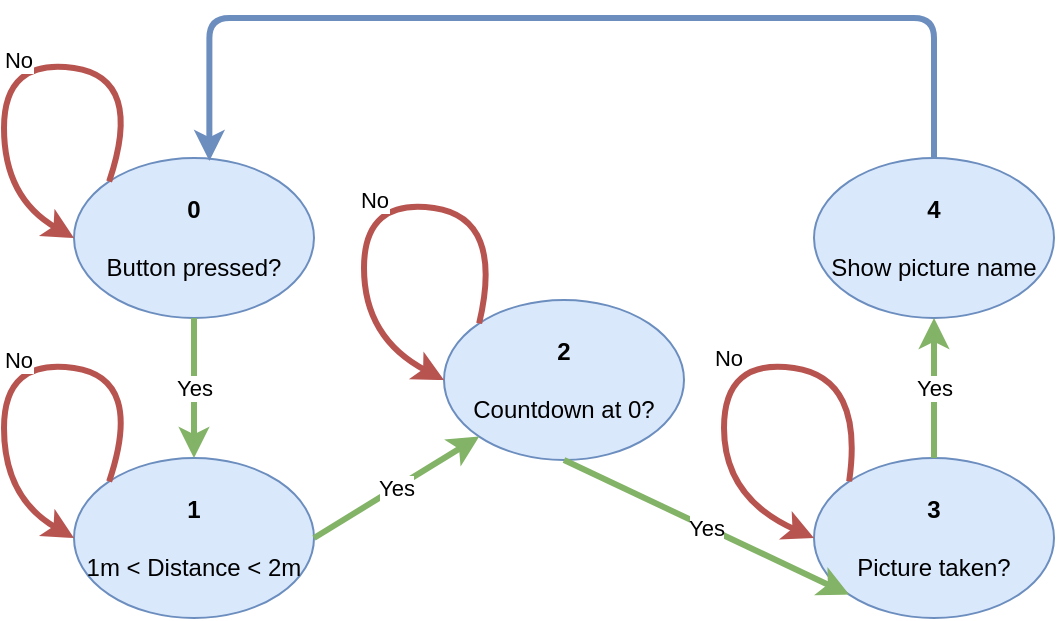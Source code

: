 <mxfile version="13.1.0" type="device"><diagram id="gn35o5M9OFJ-l6Q-aFdi" name="Page-1"><mxGraphModel dx="836" dy="481" grid="1" gridSize="10" guides="1" tooltips="1" connect="1" arrows="1" fold="1" page="1" pageScale="1" pageWidth="827" pageHeight="1169" math="0" shadow="0"><root><mxCell id="0"/><mxCell id="1" parent="0"/><mxCell id="ffYOqBmQ9qhFSx4gt5DQ-1" value="&lt;b&gt;0&lt;/b&gt;&lt;br&gt;&lt;br&gt;Button pressed?" style="ellipse;whiteSpace=wrap;html=1;fillColor=#dae8fc;strokeColor=#6c8ebf;" vertex="1" parent="1"><mxGeometry x="75" y="170" width="120" height="80" as="geometry"/></mxCell><mxCell id="ffYOqBmQ9qhFSx4gt5DQ-10" value="No" style="curved=1;endArrow=classic;html=1;exitX=0;exitY=0;exitDx=0;exitDy=0;entryX=0;entryY=0.5;entryDx=0;entryDy=0;fillColor=#f8cecc;strokeColor=#b85450;strokeWidth=3;" edge="1" parent="1" source="ffYOqBmQ9qhFSx4gt5DQ-1" target="ffYOqBmQ9qhFSx4gt5DQ-1"><mxGeometry width="50" height="50" relative="1" as="geometry"><mxPoint x="40" y="170" as="sourcePoint"/><mxPoint x="90" y="182" as="targetPoint"/><Array as="points"><mxPoint x="110" y="130"/><mxPoint x="40" y="120"/><mxPoint x="40" y="190"/></Array></mxGeometry></mxCell><mxCell id="ffYOqBmQ9qhFSx4gt5DQ-11" value="&lt;b&gt;1&lt;/b&gt;&lt;br&gt;&lt;br&gt;1m &amp;lt; Distance &amp;lt; 2m" style="ellipse;whiteSpace=wrap;html=1;fillColor=#dae8fc;strokeColor=#6c8ebf;" vertex="1" parent="1"><mxGeometry x="75" y="320" width="120" height="80" as="geometry"/></mxCell><mxCell id="ffYOqBmQ9qhFSx4gt5DQ-12" value="Yes" style="endArrow=classic;html=1;exitX=0.5;exitY=1;exitDx=0;exitDy=0;strokeWidth=3;fillColor=#d5e8d4;strokeColor=#82b366;" edge="1" parent="1" source="ffYOqBmQ9qhFSx4gt5DQ-1" target="ffYOqBmQ9qhFSx4gt5DQ-11"><mxGeometry width="50" height="50" relative="1" as="geometry"><mxPoint x="400" y="270" as="sourcePoint"/><mxPoint x="450" y="220" as="targetPoint"/></mxGeometry></mxCell><mxCell id="ffYOqBmQ9qhFSx4gt5DQ-13" value="No" style="curved=1;endArrow=classic;html=1;exitX=0;exitY=0;exitDx=0;exitDy=0;entryX=0;entryY=0.5;entryDx=0;entryDy=0;fillColor=#f8cecc;strokeColor=#b85450;strokeWidth=3;" edge="1" parent="1"><mxGeometry width="50" height="50" relative="1" as="geometry"><mxPoint x="92.574" y="331.716" as="sourcePoint"/><mxPoint x="75" y="360" as="targetPoint"/><Array as="points"><mxPoint x="110" y="280"/><mxPoint x="40" y="270"/><mxPoint x="40" y="340"/></Array></mxGeometry></mxCell><mxCell id="ffYOqBmQ9qhFSx4gt5DQ-19" value="&lt;b&gt;2&lt;/b&gt;&lt;br&gt;&lt;br&gt;Countdown at 0?" style="ellipse;whiteSpace=wrap;html=1;fillColor=#dae8fc;strokeColor=#6c8ebf;" vertex="1" parent="1"><mxGeometry x="260" y="241" width="120" height="80" as="geometry"/></mxCell><mxCell id="ffYOqBmQ9qhFSx4gt5DQ-20" value="No" style="curved=1;endArrow=classic;html=1;exitX=0;exitY=0;exitDx=0;exitDy=0;entryX=0;entryY=0.5;entryDx=0;entryDy=0;fillColor=#f8cecc;strokeColor=#b85450;strokeWidth=3;" edge="1" parent="1" source="ffYOqBmQ9qhFSx4gt5DQ-19" target="ffYOqBmQ9qhFSx4gt5DQ-19"><mxGeometry width="50" height="50" relative="1" as="geometry"><mxPoint x="272.574" y="251.716" as="sourcePoint"/><mxPoint x="255" y="280" as="targetPoint"/><Array as="points"><mxPoint x="290" y="200"/><mxPoint x="220" y="190"/><mxPoint x="220" y="260"/></Array></mxGeometry></mxCell><mxCell id="ffYOqBmQ9qhFSx4gt5DQ-21" value="Yes" style="endArrow=classic;html=1;exitX=1;exitY=0.5;exitDx=0;exitDy=0;entryX=0;entryY=1;entryDx=0;entryDy=0;fillColor=#d5e8d4;strokeColor=#82b366;strokeWidth=3;" edge="1" parent="1" source="ffYOqBmQ9qhFSx4gt5DQ-11" target="ffYOqBmQ9qhFSx4gt5DQ-19"><mxGeometry width="50" height="50" relative="1" as="geometry"><mxPoint x="400" y="310" as="sourcePoint"/><mxPoint x="450" y="260" as="targetPoint"/></mxGeometry></mxCell><mxCell id="ffYOqBmQ9qhFSx4gt5DQ-22" value="&lt;b&gt;3&lt;/b&gt;&lt;br&gt;&lt;br&gt;Picture taken?" style="ellipse;whiteSpace=wrap;html=1;fillColor=#dae8fc;strokeColor=#6c8ebf;" vertex="1" parent="1"><mxGeometry x="445" y="320" width="120" height="80" as="geometry"/></mxCell><mxCell id="ffYOqBmQ9qhFSx4gt5DQ-26" value="No" style="curved=1;endArrow=classic;html=1;entryX=0;entryY=0.5;entryDx=0;entryDy=0;exitX=0;exitY=0;exitDx=0;exitDy=0;fillColor=#f8cecc;strokeColor=#b85450;strokeWidth=3;" edge="1" parent="1" source="ffYOqBmQ9qhFSx4gt5DQ-22" target="ffYOqBmQ9qhFSx4gt5DQ-22"><mxGeometry width="50" height="50" relative="1" as="geometry"><mxPoint x="458" y="333" as="sourcePoint"/><mxPoint x="420" y="361" as="targetPoint"/><Array as="points"><mxPoint x="470" y="280"/><mxPoint x="400" y="270"/><mxPoint x="400" y="340"/></Array></mxGeometry></mxCell><mxCell id="ffYOqBmQ9qhFSx4gt5DQ-30" value="Yes" style="endArrow=classic;html=1;exitX=0.5;exitY=1;exitDx=0;exitDy=0;entryX=0;entryY=1;entryDx=0;entryDy=0;strokeWidth=3;fillColor=#d5e8d4;strokeColor=#82b366;" edge="1" parent="1" source="ffYOqBmQ9qhFSx4gt5DQ-19" target="ffYOqBmQ9qhFSx4gt5DQ-22"><mxGeometry width="50" height="50" relative="1" as="geometry"><mxPoint x="205" y="370" as="sourcePoint"/><mxPoint x="287.574" y="319.284" as="targetPoint"/></mxGeometry></mxCell><mxCell id="ffYOqBmQ9qhFSx4gt5DQ-31" value="&lt;b&gt;4&lt;/b&gt;&lt;br&gt;&lt;br&gt;Show picture name" style="ellipse;whiteSpace=wrap;html=1;fillColor=#dae8fc;strokeColor=#6c8ebf;" vertex="1" parent="1"><mxGeometry x="445" y="170" width="120" height="80" as="geometry"/></mxCell><mxCell id="ffYOqBmQ9qhFSx4gt5DQ-32" value="Yes" style="endArrow=classic;html=1;exitX=0.5;exitY=0;exitDx=0;exitDy=0;fillColor=#d5e8d4;strokeColor=#82b366;strokeWidth=3;" edge="1" parent="1" source="ffYOqBmQ9qhFSx4gt5DQ-22" target="ffYOqBmQ9qhFSx4gt5DQ-31"><mxGeometry width="50" height="50" relative="1" as="geometry"><mxPoint x="330" y="331" as="sourcePoint"/><mxPoint x="472.574" y="398.284" as="targetPoint"/></mxGeometry></mxCell><mxCell id="ffYOqBmQ9qhFSx4gt5DQ-36" value="" style="edgeStyle=segmentEdgeStyle;endArrow=classic;html=1;entryX=0.564;entryY=0.018;entryDx=0;entryDy=0;entryPerimeter=0;exitX=0.5;exitY=0;exitDx=0;exitDy=0;fillColor=#dae8fc;strokeColor=#6c8ebf;strokeWidth=3;" edge="1" parent="1" source="ffYOqBmQ9qhFSx4gt5DQ-31" target="ffYOqBmQ9qhFSx4gt5DQ-1"><mxGeometry width="50" height="50" relative="1" as="geometry"><mxPoint x="400" y="310" as="sourcePoint"/><mxPoint x="450" y="260" as="targetPoint"/><Array as="points"><mxPoint x="505" y="100"/><mxPoint x="143" y="100"/></Array></mxGeometry></mxCell></root></mxGraphModel></diagram></mxfile>